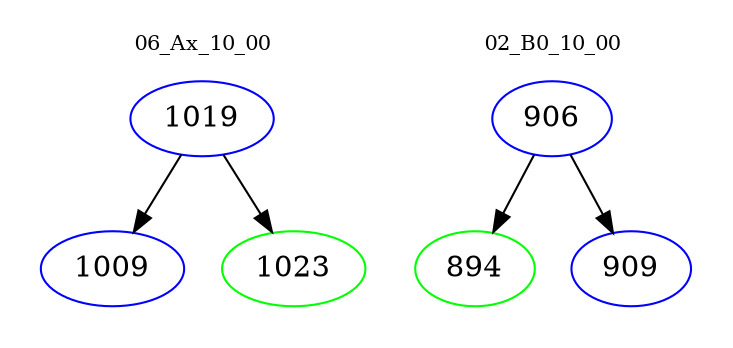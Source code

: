 digraph{
subgraph cluster_0 {
color = white
label = "06_Ax_10_00";
fontsize=10;
T0_1019 [label="1019", color="blue"]
T0_1019 -> T0_1009 [color="black"]
T0_1009 [label="1009", color="blue"]
T0_1019 -> T0_1023 [color="black"]
T0_1023 [label="1023", color="green"]
}
subgraph cluster_1 {
color = white
label = "02_B0_10_00";
fontsize=10;
T1_906 [label="906", color="blue"]
T1_906 -> T1_894 [color="black"]
T1_894 [label="894", color="green"]
T1_906 -> T1_909 [color="black"]
T1_909 [label="909", color="blue"]
}
}
